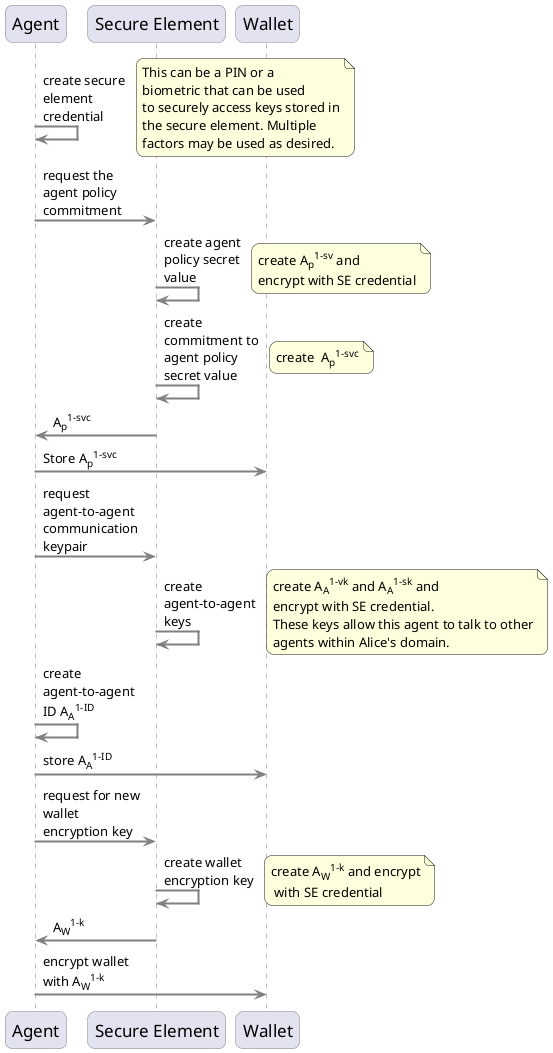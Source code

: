 @startuml
skinparam sequenceArrowThickness 2
skinparam roundcorner 15
skinparam maxmessagesize 100
skinparam sequence {
	ArrowColor grey
	LifeLineBorderColor grey
    ParticipantBorderColor grey
	boxbordercolor white
	ParticipantFontSize 17
	actorfontsize 17
	boxfontsize 17
	boxfontcolor grey
	ActorBorderColor grey
    Actorbackgroundcolor white
}

participant "Agent" as ea
participant "Secure Element" as se
participant "Wallet" as w

ea -> ea: create secure element credential
note right
This can be a PIN or a
biometric that can be used
to securely access keys stored in
the secure element. Multiple
factors may be used as desired.
end note

ea -> se: request the agent policy commitment
se -> se: create agent policy secret value
note right
create A<sub>p</sub><sup>1-sv</sup> and
encrypt with SE credential
end note

se -> se: create commitment to agent policy secret value
note right
create  A<sub>p</sub><sup>1-svc</sup>
end note

se -> ea: A<sub>p</sub><sup>1-svc</sup>

ea -> w: Store A<sub>p</sub><sup>1-svc</sup>

ea -> se: request agent-to-agent communication keypair
se -> se: create agent-to-agent keys
note right
create A<sub>A</sub><sup>1-vk</sup> and A<sub>A</sub><sup>1-sk</sup> and
encrypt with SE credential.
These keys allow this agent to talk to other
agents within Alice's domain.
end note

ea -> ea: create agent-to-agent ID A<sub>A</sub><sup>1-ID</sup>
ea -> w: store A<sub>A</sub><sup>1-ID</sup>
ea -> se: request for new wallet encryption key
se -> se: create wallet encryption key
note right
create A<sub>W</sub><sup>1-k</sup> and encrypt
 with SE credential
end note

se -> ea: A<sub>W</sub><sup>1-k</sup>

ea -> w: encrypt wallet with A<sub>W</sub><sup>1-k</sup>

@enduml
